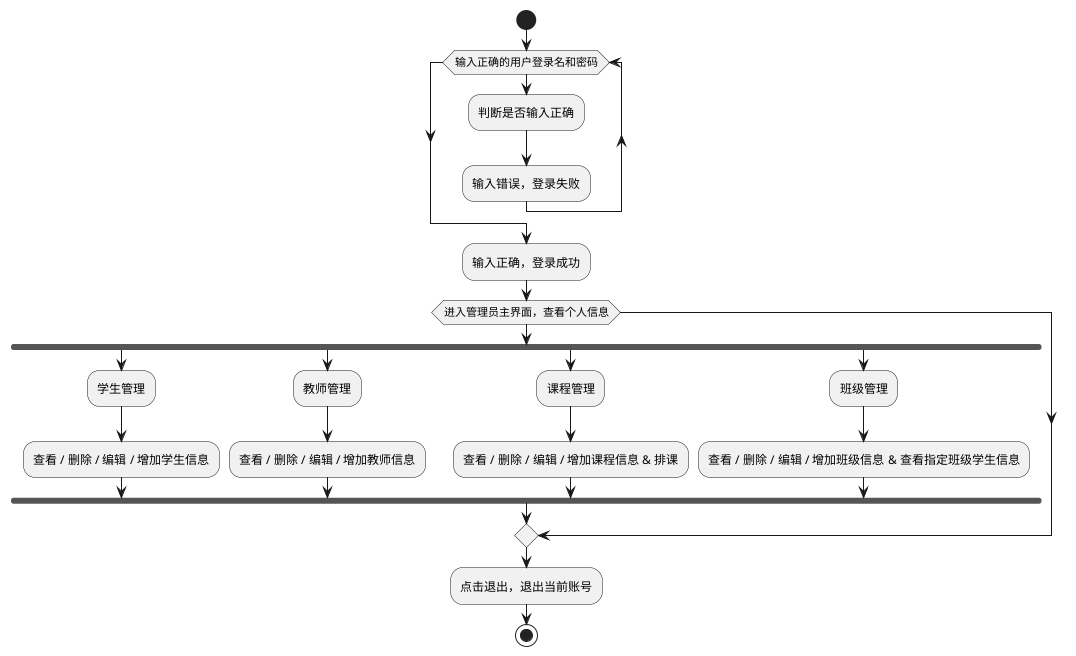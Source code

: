 @startuml
start
while (输入正确的用户登录名和密码)
  :判断是否输入正确;
  :输入错误，登录失败;
endwhile
:输入正确，登录成功;
if (进入管理员主界面，查看个人信息) then
  fork
    :学生管理;
    :查看 / 删除 / 编辑 / 增加学生信息;
  fork again
    :教师管理;
    :查看 / 删除 / 编辑 / 增加教师信息;
    fork again
        :课程管理;
        :查看 / 删除 / 编辑 / 增加课程信息 & 排课;
        fork again
                :班级管理;
                :查看 / 删除 / 编辑 / 增加班级信息 & 查看指定班级学生信息;
  end fork

endif
:点击退出，退出当前账号;
stop

@enduml